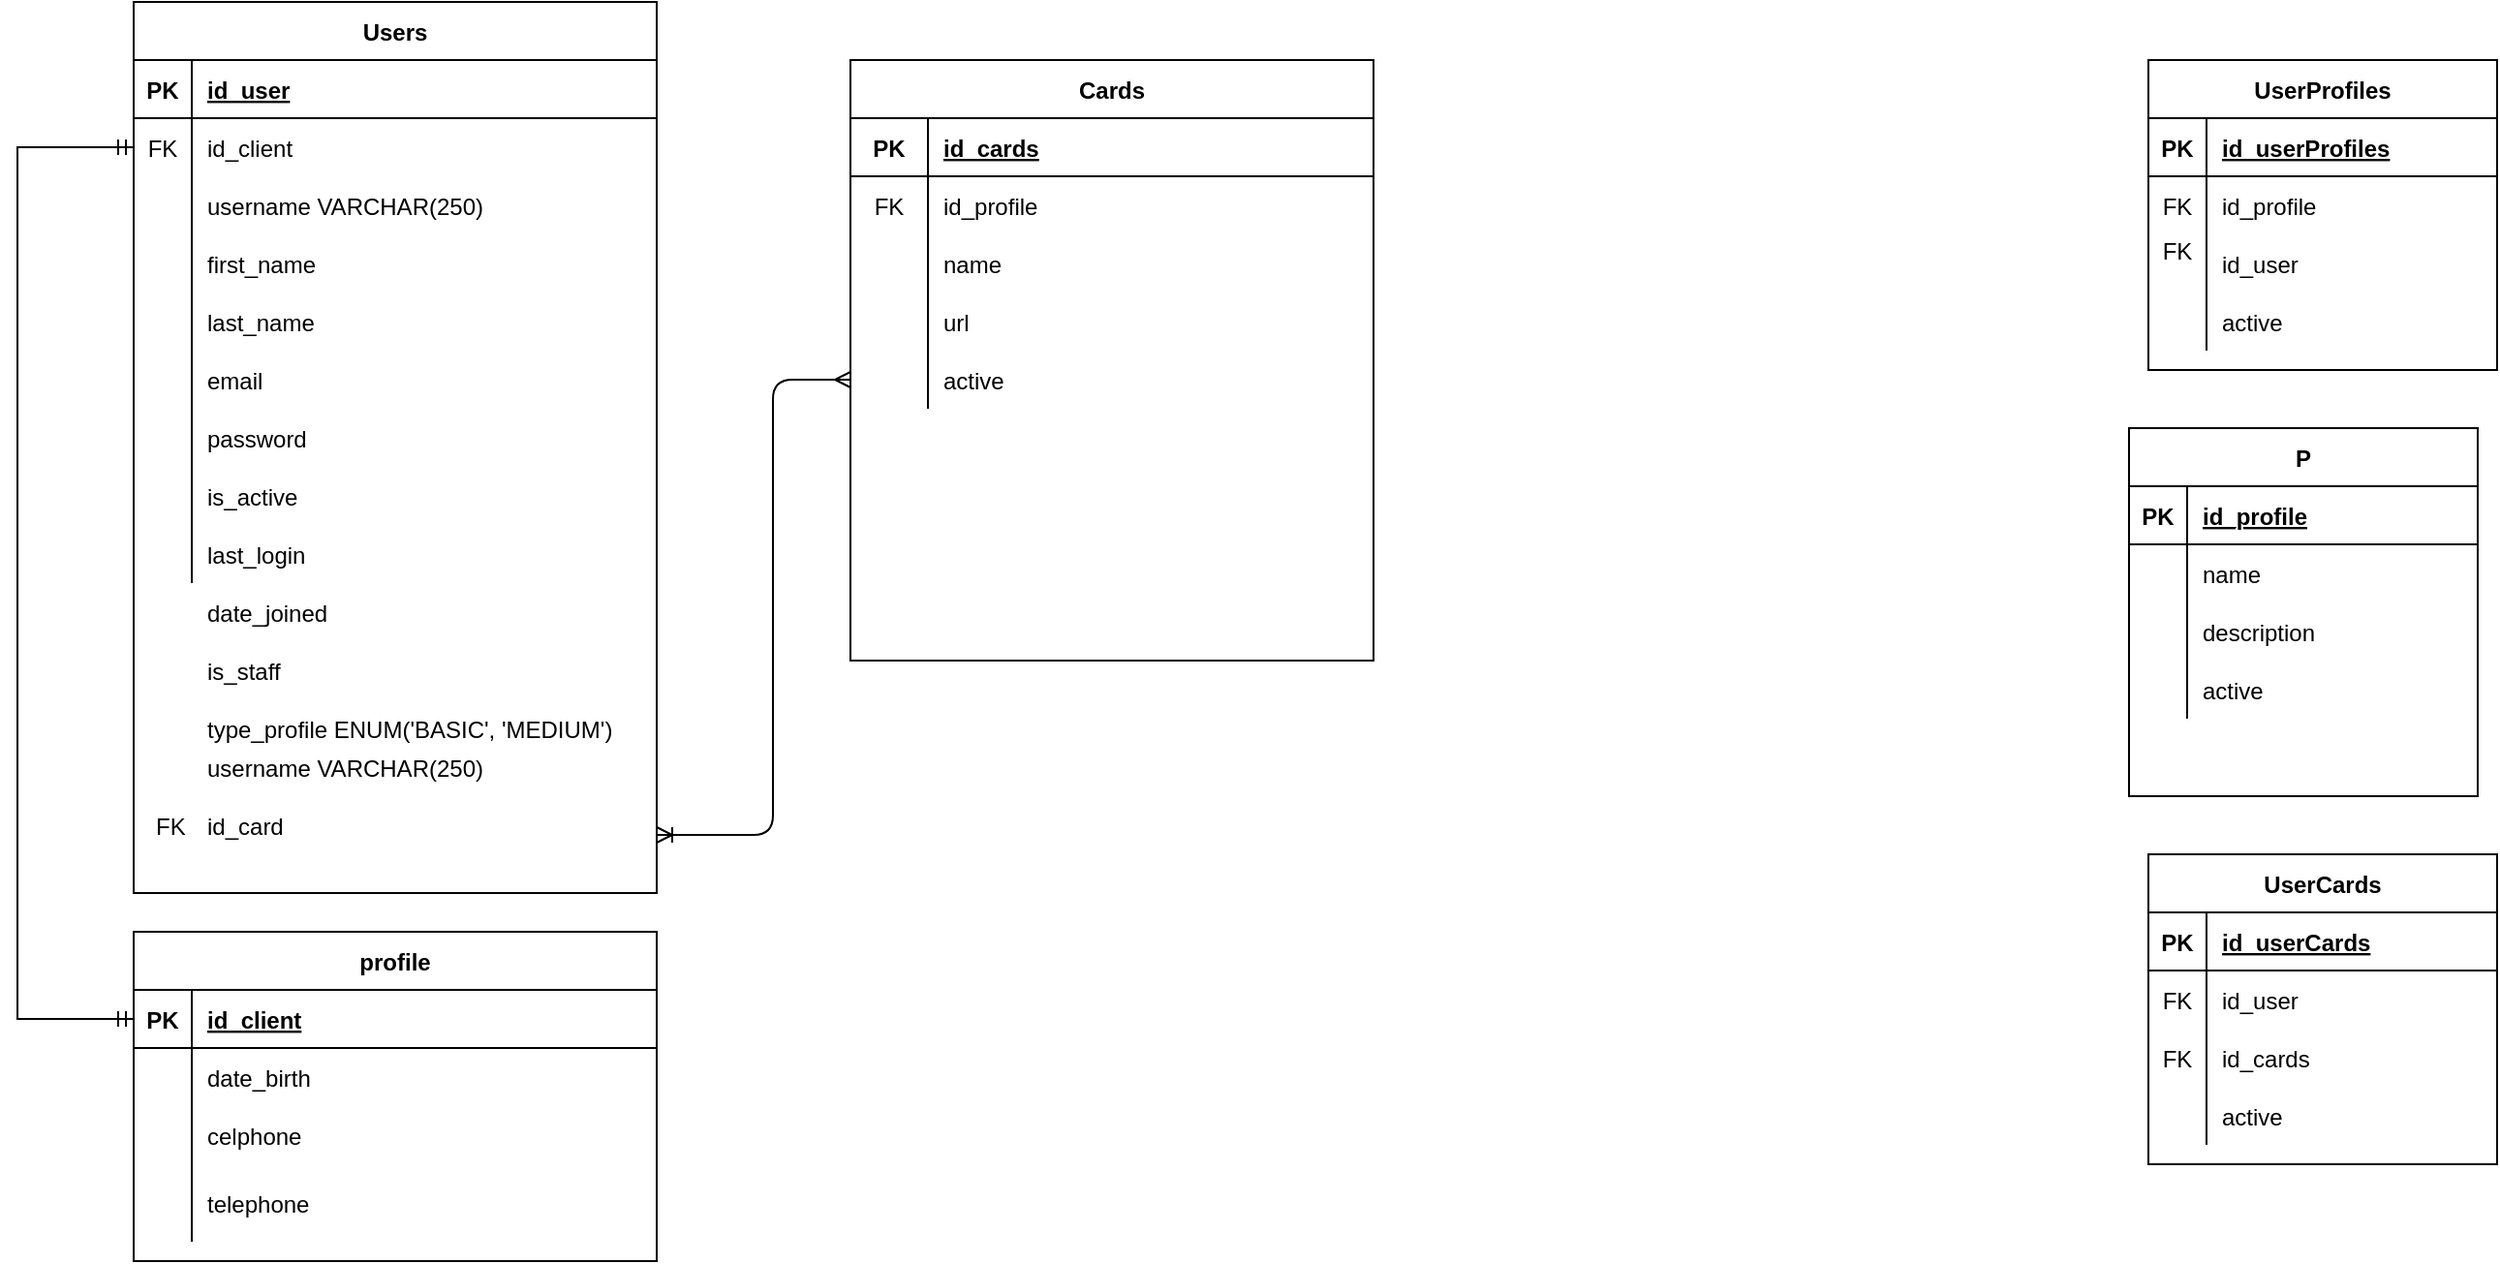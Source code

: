 <mxfile version="13.9.0" type="github">
  <diagram id="R2lEEEUBdFMjLlhIrx00" name="Page-1">
    <mxGraphModel dx="1422" dy="805" grid="1" gridSize="10" guides="1" tooltips="1" connect="1" arrows="1" fold="1" page="1" pageScale="1" pageWidth="850" pageHeight="1100" math="0" shadow="0" extFonts="Permanent Marker^https://fonts.googleapis.com/css?family=Permanent+Marker">
      <root>
        <mxCell id="0" />
        <mxCell id="1" parent="0" />
        <mxCell id="mPvO8-B9MYTrUr54jOlE-1" value="Users" style="shape=table;startSize=30;container=1;collapsible=1;childLayout=tableLayout;fixedRows=1;rowLines=0;fontStyle=1;align=center;resizeLast=1;" parent="1" vertex="1">
          <mxGeometry x="130" y="80" width="270" height="460" as="geometry" />
        </mxCell>
        <mxCell id="mPvO8-B9MYTrUr54jOlE-2" value="" style="shape=partialRectangle;collapsible=0;dropTarget=0;pointerEvents=0;fillColor=none;top=0;left=0;bottom=1;right=0;points=[[0,0.5],[1,0.5]];portConstraint=eastwest;" parent="mPvO8-B9MYTrUr54jOlE-1" vertex="1">
          <mxGeometry y="30" width="270" height="30" as="geometry" />
        </mxCell>
        <mxCell id="mPvO8-B9MYTrUr54jOlE-3" value="PK" style="shape=partialRectangle;connectable=0;fillColor=none;top=0;left=0;bottom=0;right=0;fontStyle=1;overflow=hidden;" parent="mPvO8-B9MYTrUr54jOlE-2" vertex="1">
          <mxGeometry width="30" height="30" as="geometry" />
        </mxCell>
        <mxCell id="mPvO8-B9MYTrUr54jOlE-4" value="id_user" style="shape=partialRectangle;connectable=0;fillColor=none;top=0;left=0;bottom=0;right=0;align=left;spacingLeft=6;fontStyle=5;overflow=hidden;" parent="mPvO8-B9MYTrUr54jOlE-2" vertex="1">
          <mxGeometry x="30" width="240" height="30" as="geometry" />
        </mxCell>
        <mxCell id="mPvO8-B9MYTrUr54jOlE-11" value="" style="shape=partialRectangle;collapsible=0;dropTarget=0;pointerEvents=0;fillColor=none;top=0;left=0;bottom=0;right=0;points=[[0,0.5],[1,0.5]];portConstraint=eastwest;" parent="mPvO8-B9MYTrUr54jOlE-1" vertex="1">
          <mxGeometry y="60" width="270" height="30" as="geometry" />
        </mxCell>
        <mxCell id="mPvO8-B9MYTrUr54jOlE-12" value="FK" style="shape=partialRectangle;connectable=0;fillColor=none;top=0;left=0;bottom=0;right=0;editable=1;overflow=hidden;" parent="mPvO8-B9MYTrUr54jOlE-11" vertex="1">
          <mxGeometry width="30" height="30" as="geometry" />
        </mxCell>
        <mxCell id="mPvO8-B9MYTrUr54jOlE-13" value="id_client" style="shape=partialRectangle;connectable=0;fillColor=none;top=0;left=0;bottom=0;right=0;align=left;spacingLeft=6;overflow=hidden;" parent="mPvO8-B9MYTrUr54jOlE-11" vertex="1">
          <mxGeometry x="30" width="240" height="30" as="geometry" />
        </mxCell>
        <mxCell id="mPvO8-B9MYTrUr54jOlE-5" value="" style="shape=partialRectangle;collapsible=0;dropTarget=0;pointerEvents=0;fillColor=none;top=0;left=0;bottom=0;right=0;points=[[0,0.5],[1,0.5]];portConstraint=eastwest;" parent="mPvO8-B9MYTrUr54jOlE-1" vertex="1">
          <mxGeometry y="90" width="270" height="30" as="geometry" />
        </mxCell>
        <mxCell id="mPvO8-B9MYTrUr54jOlE-6" value="" style="shape=partialRectangle;connectable=0;fillColor=none;top=0;left=0;bottom=0;right=0;editable=1;overflow=hidden;" parent="mPvO8-B9MYTrUr54jOlE-5" vertex="1">
          <mxGeometry width="30" height="30" as="geometry" />
        </mxCell>
        <mxCell id="mPvO8-B9MYTrUr54jOlE-7" value="username VARCHAR(250)" style="shape=partialRectangle;connectable=0;fillColor=none;top=0;left=0;bottom=0;right=0;align=left;spacingLeft=6;overflow=hidden;" parent="mPvO8-B9MYTrUr54jOlE-5" vertex="1">
          <mxGeometry x="30" width="240" height="30" as="geometry" />
        </mxCell>
        <mxCell id="mPvO8-B9MYTrUr54jOlE-31" value="" style="shape=partialRectangle;collapsible=0;dropTarget=0;pointerEvents=0;fillColor=none;top=0;left=0;bottom=0;right=0;points=[[0,0.5],[1,0.5]];portConstraint=eastwest;" parent="mPvO8-B9MYTrUr54jOlE-1" vertex="1">
          <mxGeometry y="120" width="270" height="30" as="geometry" />
        </mxCell>
        <mxCell id="mPvO8-B9MYTrUr54jOlE-32" value="" style="shape=partialRectangle;connectable=0;fillColor=none;top=0;left=0;bottom=0;right=0;editable=1;overflow=hidden;" parent="mPvO8-B9MYTrUr54jOlE-31" vertex="1">
          <mxGeometry width="30" height="30" as="geometry" />
        </mxCell>
        <mxCell id="mPvO8-B9MYTrUr54jOlE-33" value="first_name" style="shape=partialRectangle;connectable=0;fillColor=none;top=0;left=0;bottom=0;right=0;align=left;spacingLeft=6;overflow=hidden;" parent="mPvO8-B9MYTrUr54jOlE-31" vertex="1">
          <mxGeometry x="30" width="240" height="30" as="geometry" />
        </mxCell>
        <mxCell id="mPvO8-B9MYTrUr54jOlE-34" value="" style="shape=partialRectangle;collapsible=0;dropTarget=0;pointerEvents=0;fillColor=none;top=0;left=0;bottom=0;right=0;points=[[0,0.5],[1,0.5]];portConstraint=eastwest;" parent="mPvO8-B9MYTrUr54jOlE-1" vertex="1">
          <mxGeometry y="150" width="270" height="30" as="geometry" />
        </mxCell>
        <mxCell id="mPvO8-B9MYTrUr54jOlE-35" value="" style="shape=partialRectangle;connectable=0;fillColor=none;top=0;left=0;bottom=0;right=0;editable=1;overflow=hidden;" parent="mPvO8-B9MYTrUr54jOlE-34" vertex="1">
          <mxGeometry width="30" height="30" as="geometry" />
        </mxCell>
        <mxCell id="mPvO8-B9MYTrUr54jOlE-36" value="last_name" style="shape=partialRectangle;connectable=0;fillColor=none;top=0;left=0;bottom=0;right=0;align=left;spacingLeft=6;overflow=hidden;" parent="mPvO8-B9MYTrUr54jOlE-34" vertex="1">
          <mxGeometry x="30" width="240" height="30" as="geometry" />
        </mxCell>
        <mxCell id="mPvO8-B9MYTrUr54jOlE-46" value="" style="shape=partialRectangle;collapsible=0;dropTarget=0;pointerEvents=0;fillColor=none;top=0;left=0;bottom=0;right=0;points=[[0,0.5],[1,0.5]];portConstraint=eastwest;" parent="mPvO8-B9MYTrUr54jOlE-1" vertex="1">
          <mxGeometry y="180" width="270" height="30" as="geometry" />
        </mxCell>
        <mxCell id="mPvO8-B9MYTrUr54jOlE-47" value="" style="shape=partialRectangle;connectable=0;fillColor=none;top=0;left=0;bottom=0;right=0;editable=1;overflow=hidden;" parent="mPvO8-B9MYTrUr54jOlE-46" vertex="1">
          <mxGeometry width="30" height="30" as="geometry" />
        </mxCell>
        <mxCell id="mPvO8-B9MYTrUr54jOlE-48" value="email" style="shape=partialRectangle;connectable=0;fillColor=none;top=0;left=0;bottom=0;right=0;align=left;spacingLeft=6;overflow=hidden;" parent="mPvO8-B9MYTrUr54jOlE-46" vertex="1">
          <mxGeometry x="30" width="240" height="30" as="geometry" />
        </mxCell>
        <mxCell id="mPvO8-B9MYTrUr54jOlE-8" value="" style="shape=partialRectangle;collapsible=0;dropTarget=0;pointerEvents=0;fillColor=none;top=0;left=0;bottom=0;right=0;points=[[0,0.5],[1,0.5]];portConstraint=eastwest;" parent="mPvO8-B9MYTrUr54jOlE-1" vertex="1">
          <mxGeometry y="210" width="270" height="30" as="geometry" />
        </mxCell>
        <mxCell id="mPvO8-B9MYTrUr54jOlE-9" value="" style="shape=partialRectangle;connectable=0;fillColor=none;top=0;left=0;bottom=0;right=0;editable=1;overflow=hidden;" parent="mPvO8-B9MYTrUr54jOlE-8" vertex="1">
          <mxGeometry width="30" height="30" as="geometry" />
        </mxCell>
        <mxCell id="mPvO8-B9MYTrUr54jOlE-10" value="password" style="shape=partialRectangle;connectable=0;fillColor=none;top=0;left=0;bottom=0;right=0;align=left;spacingLeft=6;overflow=hidden;" parent="mPvO8-B9MYTrUr54jOlE-8" vertex="1">
          <mxGeometry x="30" width="240" height="30" as="geometry" />
        </mxCell>
        <mxCell id="mPvO8-B9MYTrUr54jOlE-52" value="" style="shape=partialRectangle;collapsible=0;dropTarget=0;pointerEvents=0;fillColor=none;top=0;left=0;bottom=0;right=0;points=[[0,0.5],[1,0.5]];portConstraint=eastwest;" parent="mPvO8-B9MYTrUr54jOlE-1" vertex="1">
          <mxGeometry y="240" width="270" height="30" as="geometry" />
        </mxCell>
        <mxCell id="mPvO8-B9MYTrUr54jOlE-53" value="" style="shape=partialRectangle;connectable=0;fillColor=none;top=0;left=0;bottom=0;right=0;editable=1;overflow=hidden;" parent="mPvO8-B9MYTrUr54jOlE-52" vertex="1">
          <mxGeometry width="30" height="30" as="geometry" />
        </mxCell>
        <mxCell id="mPvO8-B9MYTrUr54jOlE-54" value="is_active" style="shape=partialRectangle;connectable=0;fillColor=none;top=0;left=0;bottom=0;right=0;align=left;spacingLeft=6;overflow=hidden;" parent="mPvO8-B9MYTrUr54jOlE-52" vertex="1">
          <mxGeometry x="30" width="240" height="30" as="geometry" />
        </mxCell>
        <mxCell id="mPvO8-B9MYTrUr54jOlE-49" value="" style="shape=partialRectangle;collapsible=0;dropTarget=0;pointerEvents=0;fillColor=none;top=0;left=0;bottom=0;right=0;points=[[0,0.5],[1,0.5]];portConstraint=eastwest;" parent="mPvO8-B9MYTrUr54jOlE-1" vertex="1">
          <mxGeometry y="270" width="270" height="30" as="geometry" />
        </mxCell>
        <mxCell id="mPvO8-B9MYTrUr54jOlE-50" value="" style="shape=partialRectangle;connectable=0;fillColor=none;top=0;left=0;bottom=0;right=0;editable=1;overflow=hidden;" parent="mPvO8-B9MYTrUr54jOlE-49" vertex="1">
          <mxGeometry width="30" height="30" as="geometry" />
        </mxCell>
        <mxCell id="mPvO8-B9MYTrUr54jOlE-51" value="last_login" style="shape=partialRectangle;connectable=0;fillColor=none;top=0;left=0;bottom=0;right=0;align=left;spacingLeft=6;overflow=hidden;" parent="mPvO8-B9MYTrUr54jOlE-49" vertex="1">
          <mxGeometry x="30" width="240" height="30" as="geometry" />
        </mxCell>
        <mxCell id="mPvO8-B9MYTrUr54jOlE-14" value="P" style="shape=table;startSize=30;container=1;collapsible=1;childLayout=tableLayout;fixedRows=1;rowLines=0;fontStyle=1;align=center;resizeLast=1;" parent="1" vertex="1">
          <mxGeometry x="1160" y="300" width="180" height="190" as="geometry" />
        </mxCell>
        <mxCell id="mPvO8-B9MYTrUr54jOlE-15" value="" style="shape=partialRectangle;collapsible=0;dropTarget=0;pointerEvents=0;fillColor=none;top=0;left=0;bottom=1;right=0;points=[[0,0.5],[1,0.5]];portConstraint=eastwest;" parent="mPvO8-B9MYTrUr54jOlE-14" vertex="1">
          <mxGeometry y="30" width="180" height="30" as="geometry" />
        </mxCell>
        <mxCell id="mPvO8-B9MYTrUr54jOlE-16" value="PK" style="shape=partialRectangle;connectable=0;fillColor=none;top=0;left=0;bottom=0;right=0;fontStyle=1;overflow=hidden;" parent="mPvO8-B9MYTrUr54jOlE-15" vertex="1">
          <mxGeometry width="30" height="30" as="geometry" />
        </mxCell>
        <mxCell id="mPvO8-B9MYTrUr54jOlE-17" value="id_profile" style="shape=partialRectangle;connectable=0;fillColor=none;top=0;left=0;bottom=0;right=0;align=left;spacingLeft=6;fontStyle=5;overflow=hidden;" parent="mPvO8-B9MYTrUr54jOlE-15" vertex="1">
          <mxGeometry x="30" width="150" height="30" as="geometry" />
        </mxCell>
        <mxCell id="mPvO8-B9MYTrUr54jOlE-18" value="" style="shape=partialRectangle;collapsible=0;dropTarget=0;pointerEvents=0;fillColor=none;top=0;left=0;bottom=0;right=0;points=[[0,0.5],[1,0.5]];portConstraint=eastwest;" parent="mPvO8-B9MYTrUr54jOlE-14" vertex="1">
          <mxGeometry y="60" width="180" height="30" as="geometry" />
        </mxCell>
        <mxCell id="mPvO8-B9MYTrUr54jOlE-19" value="" style="shape=partialRectangle;connectable=0;fillColor=none;top=0;left=0;bottom=0;right=0;editable=1;overflow=hidden;" parent="mPvO8-B9MYTrUr54jOlE-18" vertex="1">
          <mxGeometry width="30" height="30" as="geometry" />
        </mxCell>
        <mxCell id="mPvO8-B9MYTrUr54jOlE-20" value="name" style="shape=partialRectangle;connectable=0;fillColor=none;top=0;left=0;bottom=0;right=0;align=left;spacingLeft=6;overflow=hidden;" parent="mPvO8-B9MYTrUr54jOlE-18" vertex="1">
          <mxGeometry x="30" width="150" height="30" as="geometry" />
        </mxCell>
        <mxCell id="mPvO8-B9MYTrUr54jOlE-21" value="" style="shape=partialRectangle;collapsible=0;dropTarget=0;pointerEvents=0;fillColor=none;top=0;left=0;bottom=0;right=0;points=[[0,0.5],[1,0.5]];portConstraint=eastwest;" parent="mPvO8-B9MYTrUr54jOlE-14" vertex="1">
          <mxGeometry y="90" width="180" height="30" as="geometry" />
        </mxCell>
        <mxCell id="mPvO8-B9MYTrUr54jOlE-22" value="" style="shape=partialRectangle;connectable=0;fillColor=none;top=0;left=0;bottom=0;right=0;editable=1;overflow=hidden;" parent="mPvO8-B9MYTrUr54jOlE-21" vertex="1">
          <mxGeometry width="30" height="30" as="geometry" />
        </mxCell>
        <mxCell id="mPvO8-B9MYTrUr54jOlE-23" value="description" style="shape=partialRectangle;connectable=0;fillColor=none;top=0;left=0;bottom=0;right=0;align=left;spacingLeft=6;overflow=hidden;" parent="mPvO8-B9MYTrUr54jOlE-21" vertex="1">
          <mxGeometry x="30" width="150" height="30" as="geometry" />
        </mxCell>
        <mxCell id="mPvO8-B9MYTrUr54jOlE-24" value="" style="shape=partialRectangle;collapsible=0;dropTarget=0;pointerEvents=0;fillColor=none;top=0;left=0;bottom=0;right=0;points=[[0,0.5],[1,0.5]];portConstraint=eastwest;" parent="mPvO8-B9MYTrUr54jOlE-14" vertex="1">
          <mxGeometry y="120" width="180" height="30" as="geometry" />
        </mxCell>
        <mxCell id="mPvO8-B9MYTrUr54jOlE-25" value="" style="shape=partialRectangle;connectable=0;fillColor=none;top=0;left=0;bottom=0;right=0;editable=1;overflow=hidden;" parent="mPvO8-B9MYTrUr54jOlE-24" vertex="1">
          <mxGeometry width="30" height="30" as="geometry" />
        </mxCell>
        <mxCell id="mPvO8-B9MYTrUr54jOlE-26" value="active" style="shape=partialRectangle;connectable=0;fillColor=none;top=0;left=0;bottom=0;right=0;align=left;spacingLeft=6;overflow=hidden;" parent="mPvO8-B9MYTrUr54jOlE-24" vertex="1">
          <mxGeometry x="30" width="150" height="30" as="geometry" />
        </mxCell>
        <mxCell id="mPvO8-B9MYTrUr54jOlE-57" style="edgeStyle=orthogonalEdgeStyle;rounded=0;orthogonalLoop=1;jettySize=auto;html=1;exitX=0;exitY=0.5;exitDx=0;exitDy=0;entryX=0;entryY=0.5;entryDx=0;entryDy=0;startArrow=ERmandOne;startFill=0;endArrow=ERmandOne;endFill=0;" parent="1" source="mPvO8-B9MYTrUr54jOlE-11" target="mPvO8-B9MYTrUr54jOlE-28" edge="1">
          <mxGeometry relative="1" as="geometry">
            <Array as="points">
              <mxPoint x="70" y="155" />
              <mxPoint x="70" y="605" />
            </Array>
          </mxGeometry>
        </mxCell>
        <mxCell id="mPvO8-B9MYTrUr54jOlE-58" value="UserProfiles" style="shape=table;startSize=30;container=1;collapsible=1;childLayout=tableLayout;fixedRows=1;rowLines=0;fontStyle=1;align=center;resizeLast=1;" parent="1" vertex="1">
          <mxGeometry x="1170" y="110" width="180" height="160" as="geometry" />
        </mxCell>
        <mxCell id="mPvO8-B9MYTrUr54jOlE-59" value="" style="shape=partialRectangle;collapsible=0;dropTarget=0;pointerEvents=0;fillColor=none;top=0;left=0;bottom=1;right=0;points=[[0,0.5],[1,0.5]];portConstraint=eastwest;" parent="mPvO8-B9MYTrUr54jOlE-58" vertex="1">
          <mxGeometry y="30" width="180" height="30" as="geometry" />
        </mxCell>
        <mxCell id="mPvO8-B9MYTrUr54jOlE-60" value="PK" style="shape=partialRectangle;connectable=0;fillColor=none;top=0;left=0;bottom=0;right=0;fontStyle=1;overflow=hidden;" parent="mPvO8-B9MYTrUr54jOlE-59" vertex="1">
          <mxGeometry width="30" height="30" as="geometry" />
        </mxCell>
        <mxCell id="mPvO8-B9MYTrUr54jOlE-61" value="id_userProfiles" style="shape=partialRectangle;connectable=0;fillColor=none;top=0;left=0;bottom=0;right=0;align=left;spacingLeft=6;fontStyle=5;overflow=hidden;" parent="mPvO8-B9MYTrUr54jOlE-59" vertex="1">
          <mxGeometry x="30" width="150" height="30" as="geometry" />
        </mxCell>
        <mxCell id="mPvO8-B9MYTrUr54jOlE-62" value="" style="shape=partialRectangle;collapsible=0;dropTarget=0;pointerEvents=0;fillColor=none;top=0;left=0;bottom=0;right=0;points=[[0,0.5],[1,0.5]];portConstraint=eastwest;" parent="mPvO8-B9MYTrUr54jOlE-58" vertex="1">
          <mxGeometry y="60" width="180" height="30" as="geometry" />
        </mxCell>
        <mxCell id="mPvO8-B9MYTrUr54jOlE-63" value="FK" style="shape=partialRectangle;connectable=0;fillColor=none;top=0;left=0;bottom=0;right=0;editable=1;overflow=hidden;" parent="mPvO8-B9MYTrUr54jOlE-62" vertex="1">
          <mxGeometry width="30" height="30" as="geometry" />
        </mxCell>
        <mxCell id="mPvO8-B9MYTrUr54jOlE-64" value="id_profile" style="shape=partialRectangle;connectable=0;fillColor=none;top=0;left=0;bottom=0;right=0;align=left;spacingLeft=6;overflow=hidden;" parent="mPvO8-B9MYTrUr54jOlE-62" vertex="1">
          <mxGeometry x="30" width="150" height="30" as="geometry" />
        </mxCell>
        <mxCell id="mPvO8-B9MYTrUr54jOlE-65" value="" style="shape=partialRectangle;collapsible=0;dropTarget=0;pointerEvents=0;fillColor=none;top=0;left=0;bottom=0;right=0;points=[[0,0.5],[1,0.5]];portConstraint=eastwest;" parent="mPvO8-B9MYTrUr54jOlE-58" vertex="1">
          <mxGeometry y="90" width="180" height="30" as="geometry" />
        </mxCell>
        <mxCell id="mPvO8-B9MYTrUr54jOlE-66" value="FK&#xa;" style="shape=partialRectangle;connectable=0;fillColor=none;top=0;left=0;bottom=0;right=0;editable=1;overflow=hidden;" parent="mPvO8-B9MYTrUr54jOlE-65" vertex="1">
          <mxGeometry width="30" height="30" as="geometry" />
        </mxCell>
        <mxCell id="mPvO8-B9MYTrUr54jOlE-67" value="id_user" style="shape=partialRectangle;connectable=0;fillColor=none;top=0;left=0;bottom=0;right=0;align=left;spacingLeft=6;overflow=hidden;" parent="mPvO8-B9MYTrUr54jOlE-65" vertex="1">
          <mxGeometry x="30" width="150" height="30" as="geometry" />
        </mxCell>
        <mxCell id="mPvO8-B9MYTrUr54jOlE-68" value="" style="shape=partialRectangle;collapsible=0;dropTarget=0;pointerEvents=0;fillColor=none;top=0;left=0;bottom=0;right=0;points=[[0,0.5],[1,0.5]];portConstraint=eastwest;" parent="mPvO8-B9MYTrUr54jOlE-58" vertex="1">
          <mxGeometry y="120" width="180" height="30" as="geometry" />
        </mxCell>
        <mxCell id="mPvO8-B9MYTrUr54jOlE-69" value="" style="shape=partialRectangle;connectable=0;fillColor=none;top=0;left=0;bottom=0;right=0;editable=1;overflow=hidden;" parent="mPvO8-B9MYTrUr54jOlE-68" vertex="1">
          <mxGeometry width="30" height="30" as="geometry" />
        </mxCell>
        <mxCell id="mPvO8-B9MYTrUr54jOlE-70" value="active" style="shape=partialRectangle;connectable=0;fillColor=none;top=0;left=0;bottom=0;right=0;align=left;spacingLeft=6;overflow=hidden;" parent="mPvO8-B9MYTrUr54jOlE-68" vertex="1">
          <mxGeometry x="30" width="150" height="30" as="geometry" />
        </mxCell>
        <mxCell id="mPvO8-B9MYTrUr54jOlE-27" value="profile" style="shape=table;startSize=30;container=1;collapsible=1;childLayout=tableLayout;fixedRows=1;rowLines=0;fontStyle=1;align=center;resizeLast=1;" parent="1" vertex="1">
          <mxGeometry x="130" y="560" width="270" height="170" as="geometry" />
        </mxCell>
        <mxCell id="mPvO8-B9MYTrUr54jOlE-28" value="" style="shape=partialRectangle;collapsible=0;dropTarget=0;pointerEvents=0;fillColor=none;top=0;left=0;bottom=1;right=0;points=[[0,0.5],[1,0.5]];portConstraint=eastwest;" parent="mPvO8-B9MYTrUr54jOlE-27" vertex="1">
          <mxGeometry y="30" width="270" height="30" as="geometry" />
        </mxCell>
        <mxCell id="mPvO8-B9MYTrUr54jOlE-29" value="PK" style="shape=partialRectangle;connectable=0;fillColor=none;top=0;left=0;bottom=0;right=0;fontStyle=1;overflow=hidden;" parent="mPvO8-B9MYTrUr54jOlE-28" vertex="1">
          <mxGeometry width="30" height="30" as="geometry" />
        </mxCell>
        <mxCell id="mPvO8-B9MYTrUr54jOlE-30" value="id_client" style="shape=partialRectangle;connectable=0;fillColor=none;top=0;left=0;bottom=0;right=0;align=left;spacingLeft=6;fontStyle=5;overflow=hidden;" parent="mPvO8-B9MYTrUr54jOlE-28" vertex="1">
          <mxGeometry x="30" width="240" height="30" as="geometry" />
        </mxCell>
        <mxCell id="mPvO8-B9MYTrUr54jOlE-37" value="" style="shape=partialRectangle;collapsible=0;dropTarget=0;pointerEvents=0;fillColor=none;top=0;left=0;bottom=0;right=0;points=[[0,0.5],[1,0.5]];portConstraint=eastwest;" parent="mPvO8-B9MYTrUr54jOlE-27" vertex="1">
          <mxGeometry y="60" width="270" height="30" as="geometry" />
        </mxCell>
        <mxCell id="mPvO8-B9MYTrUr54jOlE-38" value="" style="shape=partialRectangle;connectable=0;fillColor=none;top=0;left=0;bottom=0;right=0;editable=1;overflow=hidden;" parent="mPvO8-B9MYTrUr54jOlE-37" vertex="1">
          <mxGeometry width="30" height="30" as="geometry" />
        </mxCell>
        <mxCell id="mPvO8-B9MYTrUr54jOlE-39" value="date_birth" style="shape=partialRectangle;connectable=0;fillColor=none;top=0;left=0;bottom=0;right=0;align=left;spacingLeft=6;overflow=hidden;" parent="mPvO8-B9MYTrUr54jOlE-37" vertex="1">
          <mxGeometry x="30" width="240" height="30" as="geometry" />
        </mxCell>
        <mxCell id="mPvO8-B9MYTrUr54jOlE-40" value="" style="shape=partialRectangle;collapsible=0;dropTarget=0;pointerEvents=0;fillColor=none;top=0;left=0;bottom=0;right=0;points=[[0,0.5],[1,0.5]];portConstraint=eastwest;" parent="mPvO8-B9MYTrUr54jOlE-27" vertex="1">
          <mxGeometry y="90" width="270" height="30" as="geometry" />
        </mxCell>
        <mxCell id="mPvO8-B9MYTrUr54jOlE-41" value="" style="shape=partialRectangle;connectable=0;fillColor=none;top=0;left=0;bottom=0;right=0;editable=1;overflow=hidden;" parent="mPvO8-B9MYTrUr54jOlE-40" vertex="1">
          <mxGeometry width="30" height="30" as="geometry" />
        </mxCell>
        <mxCell id="mPvO8-B9MYTrUr54jOlE-42" value="celphone" style="shape=partialRectangle;connectable=0;fillColor=none;top=0;left=0;bottom=0;right=0;align=left;spacingLeft=6;overflow=hidden;" parent="mPvO8-B9MYTrUr54jOlE-40" vertex="1">
          <mxGeometry x="30" width="240" height="30" as="geometry" />
        </mxCell>
        <mxCell id="mPvO8-B9MYTrUr54jOlE-43" value="" style="shape=partialRectangle;collapsible=0;dropTarget=0;pointerEvents=0;fillColor=none;top=0;left=0;bottom=0;right=0;points=[[0,0.5],[1,0.5]];portConstraint=eastwest;" parent="mPvO8-B9MYTrUr54jOlE-27" vertex="1">
          <mxGeometry y="120" width="270" height="40" as="geometry" />
        </mxCell>
        <mxCell id="mPvO8-B9MYTrUr54jOlE-44" value="" style="shape=partialRectangle;connectable=0;fillColor=none;top=0;left=0;bottom=0;right=0;editable=1;overflow=hidden;" parent="mPvO8-B9MYTrUr54jOlE-43" vertex="1">
          <mxGeometry width="30" height="40" as="geometry" />
        </mxCell>
        <mxCell id="mPvO8-B9MYTrUr54jOlE-45" value="telephone" style="shape=partialRectangle;connectable=0;fillColor=none;top=0;left=0;bottom=0;right=0;align=left;spacingLeft=6;overflow=hidden;" parent="mPvO8-B9MYTrUr54jOlE-43" vertex="1">
          <mxGeometry x="30" width="240" height="40" as="geometry" />
        </mxCell>
        <mxCell id="mPvO8-B9MYTrUr54jOlE-73" value="Cards" style="shape=table;startSize=30;container=1;collapsible=1;childLayout=tableLayout;fixedRows=1;rowLines=0;fontStyle=1;align=center;resizeLast=1;" parent="1" vertex="1">
          <mxGeometry x="500" y="110" width="270" height="310" as="geometry" />
        </mxCell>
        <mxCell id="mPvO8-B9MYTrUr54jOlE-74" value="" style="shape=partialRectangle;collapsible=0;dropTarget=0;pointerEvents=0;fillColor=none;top=0;left=0;bottom=1;right=0;points=[[0,0.5],[1,0.5]];portConstraint=eastwest;" parent="mPvO8-B9MYTrUr54jOlE-73" vertex="1">
          <mxGeometry y="30" width="270" height="30" as="geometry" />
        </mxCell>
        <mxCell id="mPvO8-B9MYTrUr54jOlE-75" value="PK" style="shape=partialRectangle;connectable=0;fillColor=none;top=0;left=0;bottom=0;right=0;fontStyle=1;overflow=hidden;" parent="mPvO8-B9MYTrUr54jOlE-74" vertex="1">
          <mxGeometry width="40" height="30" as="geometry" />
        </mxCell>
        <mxCell id="mPvO8-B9MYTrUr54jOlE-76" value="id_cards" style="shape=partialRectangle;connectable=0;fillColor=none;top=0;left=0;bottom=0;right=0;align=left;spacingLeft=6;fontStyle=5;overflow=hidden;" parent="mPvO8-B9MYTrUr54jOlE-74" vertex="1">
          <mxGeometry x="40" width="230" height="30" as="geometry" />
        </mxCell>
        <mxCell id="mPvO8-B9MYTrUr54jOlE-83" value="" style="shape=partialRectangle;collapsible=0;dropTarget=0;pointerEvents=0;fillColor=none;top=0;left=0;bottom=0;right=0;points=[[0,0.5],[1,0.5]];portConstraint=eastwest;" parent="mPvO8-B9MYTrUr54jOlE-73" vertex="1">
          <mxGeometry y="60" width="270" height="30" as="geometry" />
        </mxCell>
        <mxCell id="mPvO8-B9MYTrUr54jOlE-84" value="FK" style="shape=partialRectangle;connectable=0;fillColor=none;top=0;left=0;bottom=0;right=0;editable=1;overflow=hidden;" parent="mPvO8-B9MYTrUr54jOlE-83" vertex="1">
          <mxGeometry width="40" height="30" as="geometry" />
        </mxCell>
        <mxCell id="mPvO8-B9MYTrUr54jOlE-85" value="id_profile" style="shape=partialRectangle;connectable=0;fillColor=none;top=0;left=0;bottom=0;right=0;align=left;spacingLeft=6;overflow=hidden;" parent="mPvO8-B9MYTrUr54jOlE-83" vertex="1">
          <mxGeometry x="40" width="230" height="30" as="geometry" />
        </mxCell>
        <mxCell id="mPvO8-B9MYTrUr54jOlE-77" value="" style="shape=partialRectangle;collapsible=0;dropTarget=0;pointerEvents=0;fillColor=none;top=0;left=0;bottom=0;right=0;points=[[0,0.5],[1,0.5]];portConstraint=eastwest;" parent="mPvO8-B9MYTrUr54jOlE-73" vertex="1">
          <mxGeometry y="90" width="270" height="30" as="geometry" />
        </mxCell>
        <mxCell id="mPvO8-B9MYTrUr54jOlE-78" value="" style="shape=partialRectangle;connectable=0;fillColor=none;top=0;left=0;bottom=0;right=0;editable=1;overflow=hidden;" parent="mPvO8-B9MYTrUr54jOlE-77" vertex="1">
          <mxGeometry width="40" height="30" as="geometry" />
        </mxCell>
        <mxCell id="mPvO8-B9MYTrUr54jOlE-79" value="name" style="shape=partialRectangle;connectable=0;fillColor=none;top=0;left=0;bottom=0;right=0;align=left;spacingLeft=6;overflow=hidden;" parent="mPvO8-B9MYTrUr54jOlE-77" vertex="1">
          <mxGeometry x="40" width="230" height="30" as="geometry" />
        </mxCell>
        <mxCell id="mPvO8-B9MYTrUr54jOlE-80" value="" style="shape=partialRectangle;collapsible=0;dropTarget=0;pointerEvents=0;fillColor=none;top=0;left=0;bottom=0;right=0;points=[[0,0.5],[1,0.5]];portConstraint=eastwest;" parent="mPvO8-B9MYTrUr54jOlE-73" vertex="1">
          <mxGeometry y="120" width="270" height="30" as="geometry" />
        </mxCell>
        <mxCell id="mPvO8-B9MYTrUr54jOlE-81" value="" style="shape=partialRectangle;connectable=0;fillColor=none;top=0;left=0;bottom=0;right=0;editable=1;overflow=hidden;" parent="mPvO8-B9MYTrUr54jOlE-80" vertex="1">
          <mxGeometry width="40" height="30" as="geometry" />
        </mxCell>
        <mxCell id="mPvO8-B9MYTrUr54jOlE-82" value="url" style="shape=partialRectangle;connectable=0;fillColor=none;top=0;left=0;bottom=0;right=0;align=left;spacingLeft=6;overflow=hidden;" parent="mPvO8-B9MYTrUr54jOlE-80" vertex="1">
          <mxGeometry x="40" width="230" height="30" as="geometry" />
        </mxCell>
        <mxCell id="mPvO8-B9MYTrUr54jOlE-86" value="" style="shape=partialRectangle;collapsible=0;dropTarget=0;pointerEvents=0;fillColor=none;top=0;left=0;bottom=0;right=0;points=[[0,0.5],[1,0.5]];portConstraint=eastwest;" parent="mPvO8-B9MYTrUr54jOlE-73" vertex="1">
          <mxGeometry y="150" width="270" height="30" as="geometry" />
        </mxCell>
        <mxCell id="mPvO8-B9MYTrUr54jOlE-87" value="" style="shape=partialRectangle;connectable=0;fillColor=none;top=0;left=0;bottom=0;right=0;editable=1;overflow=hidden;" parent="mPvO8-B9MYTrUr54jOlE-86" vertex="1">
          <mxGeometry width="40" height="30" as="geometry" />
        </mxCell>
        <mxCell id="mPvO8-B9MYTrUr54jOlE-88" value="active" style="shape=partialRectangle;connectable=0;fillColor=none;top=0;left=0;bottom=0;right=0;align=left;spacingLeft=6;overflow=hidden;" parent="mPvO8-B9MYTrUr54jOlE-86" vertex="1">
          <mxGeometry x="40" width="230" height="30" as="geometry" />
        </mxCell>
        <mxCell id="mPvO8-B9MYTrUr54jOlE-89" value="UserCards" style="shape=table;startSize=30;container=1;collapsible=1;childLayout=tableLayout;fixedRows=1;rowLines=0;fontStyle=1;align=center;resizeLast=1;" parent="1" vertex="1">
          <mxGeometry x="1170" y="520" width="180" height="160" as="geometry" />
        </mxCell>
        <mxCell id="mPvO8-B9MYTrUr54jOlE-90" value="" style="shape=partialRectangle;collapsible=0;dropTarget=0;pointerEvents=0;fillColor=none;top=0;left=0;bottom=1;right=0;points=[[0,0.5],[1,0.5]];portConstraint=eastwest;" parent="mPvO8-B9MYTrUr54jOlE-89" vertex="1">
          <mxGeometry y="30" width="180" height="30" as="geometry" />
        </mxCell>
        <mxCell id="mPvO8-B9MYTrUr54jOlE-91" value="PK" style="shape=partialRectangle;connectable=0;fillColor=none;top=0;left=0;bottom=0;right=0;fontStyle=1;overflow=hidden;" parent="mPvO8-B9MYTrUr54jOlE-90" vertex="1">
          <mxGeometry width="30" height="30" as="geometry" />
        </mxCell>
        <mxCell id="mPvO8-B9MYTrUr54jOlE-92" value="id_userCards" style="shape=partialRectangle;connectable=0;fillColor=none;top=0;left=0;bottom=0;right=0;align=left;spacingLeft=6;fontStyle=5;overflow=hidden;" parent="mPvO8-B9MYTrUr54jOlE-90" vertex="1">
          <mxGeometry x="30" width="150" height="30" as="geometry" />
        </mxCell>
        <mxCell id="mPvO8-B9MYTrUr54jOlE-93" value="" style="shape=partialRectangle;collapsible=0;dropTarget=0;pointerEvents=0;fillColor=none;top=0;left=0;bottom=0;right=0;points=[[0,0.5],[1,0.5]];portConstraint=eastwest;" parent="mPvO8-B9MYTrUr54jOlE-89" vertex="1">
          <mxGeometry y="60" width="180" height="30" as="geometry" />
        </mxCell>
        <mxCell id="mPvO8-B9MYTrUr54jOlE-94" value="FK" style="shape=partialRectangle;connectable=0;fillColor=none;top=0;left=0;bottom=0;right=0;editable=1;overflow=hidden;" parent="mPvO8-B9MYTrUr54jOlE-93" vertex="1">
          <mxGeometry width="30" height="30" as="geometry" />
        </mxCell>
        <mxCell id="mPvO8-B9MYTrUr54jOlE-95" value="id_user" style="shape=partialRectangle;connectable=0;fillColor=none;top=0;left=0;bottom=0;right=0;align=left;spacingLeft=6;overflow=hidden;" parent="mPvO8-B9MYTrUr54jOlE-93" vertex="1">
          <mxGeometry x="30" width="150" height="30" as="geometry" />
        </mxCell>
        <mxCell id="mPvO8-B9MYTrUr54jOlE-96" value="" style="shape=partialRectangle;collapsible=0;dropTarget=0;pointerEvents=0;fillColor=none;top=0;left=0;bottom=0;right=0;points=[[0,0.5],[1,0.5]];portConstraint=eastwest;" parent="mPvO8-B9MYTrUr54jOlE-89" vertex="1">
          <mxGeometry y="90" width="180" height="30" as="geometry" />
        </mxCell>
        <mxCell id="mPvO8-B9MYTrUr54jOlE-97" value="FK" style="shape=partialRectangle;connectable=0;fillColor=none;top=0;left=0;bottom=0;right=0;editable=1;overflow=hidden;" parent="mPvO8-B9MYTrUr54jOlE-96" vertex="1">
          <mxGeometry width="30" height="30" as="geometry" />
        </mxCell>
        <mxCell id="mPvO8-B9MYTrUr54jOlE-98" value="id_cards" style="shape=partialRectangle;connectable=0;fillColor=none;top=0;left=0;bottom=0;right=0;align=left;spacingLeft=6;overflow=hidden;" parent="mPvO8-B9MYTrUr54jOlE-96" vertex="1">
          <mxGeometry x="30" width="150" height="30" as="geometry" />
        </mxCell>
        <mxCell id="mPvO8-B9MYTrUr54jOlE-99" value="" style="shape=partialRectangle;collapsible=0;dropTarget=0;pointerEvents=0;fillColor=none;top=0;left=0;bottom=0;right=0;points=[[0,0.5],[1,0.5]];portConstraint=eastwest;" parent="mPvO8-B9MYTrUr54jOlE-89" vertex="1">
          <mxGeometry y="120" width="180" height="30" as="geometry" />
        </mxCell>
        <mxCell id="mPvO8-B9MYTrUr54jOlE-100" value="" style="shape=partialRectangle;connectable=0;fillColor=none;top=0;left=0;bottom=0;right=0;editable=1;overflow=hidden;" parent="mPvO8-B9MYTrUr54jOlE-99" vertex="1">
          <mxGeometry width="30" height="30" as="geometry" />
        </mxCell>
        <mxCell id="mPvO8-B9MYTrUr54jOlE-101" value="active" style="shape=partialRectangle;connectable=0;fillColor=none;top=0;left=0;bottom=0;right=0;align=left;spacingLeft=6;overflow=hidden;" parent="mPvO8-B9MYTrUr54jOlE-99" vertex="1">
          <mxGeometry x="30" width="150" height="30" as="geometry" />
        </mxCell>
        <mxCell id="B1yW9KOhX-wKKkdFHsqv-1" value="" style="shape=partialRectangle;collapsible=0;dropTarget=0;pointerEvents=0;fillColor=none;top=0;left=0;bottom=0;right=0;points=[[0,0.5],[1,0.5]];portConstraint=eastwest;" vertex="1" parent="1">
          <mxGeometry x="245" y="350" width="180" height="30" as="geometry" />
        </mxCell>
        <mxCell id="B1yW9KOhX-wKKkdFHsqv-2" value="" style="shape=partialRectangle;connectable=0;fillColor=none;top=0;left=0;bottom=0;right=0;editable=1;overflow=hidden;" vertex="1" parent="B1yW9KOhX-wKKkdFHsqv-1">
          <mxGeometry width="30" height="30" as="geometry" />
        </mxCell>
        <mxCell id="B1yW9KOhX-wKKkdFHsqv-29" value="" style="shape=partialRectangle;collapsible=0;dropTarget=0;pointerEvents=0;fillColor=none;top=0;left=0;bottom=0;right=0;points=[[0,0.5],[1,0.5]];portConstraint=eastwest;" vertex="1" parent="1">
          <mxGeometry x="130" y="380" width="230" height="30" as="geometry" />
        </mxCell>
        <mxCell id="B1yW9KOhX-wKKkdFHsqv-30" value="" style="shape=partialRectangle;connectable=0;fillColor=none;top=0;left=0;bottom=0;right=0;editable=1;overflow=hidden;" vertex="1" parent="B1yW9KOhX-wKKkdFHsqv-29">
          <mxGeometry width="38.333" height="30" as="geometry" />
        </mxCell>
        <mxCell id="B1yW9KOhX-wKKkdFHsqv-31" value="date_joined" style="shape=partialRectangle;connectable=0;fillColor=none;top=0;left=0;bottom=0;right=0;align=left;spacingLeft=6;overflow=hidden;" vertex="1" parent="B1yW9KOhX-wKKkdFHsqv-29">
          <mxGeometry x="30" width="200" height="30" as="geometry" />
        </mxCell>
        <mxCell id="B1yW9KOhX-wKKkdFHsqv-33" value="" style="shape=partialRectangle;collapsible=0;dropTarget=0;pointerEvents=0;fillColor=none;top=0;left=0;bottom=0;right=0;points=[[0,0.5],[1,0.5]];portConstraint=eastwest;" vertex="1" parent="1">
          <mxGeometry x="130" y="410" width="230" height="30" as="geometry" />
        </mxCell>
        <mxCell id="B1yW9KOhX-wKKkdFHsqv-34" value="" style="shape=partialRectangle;connectable=0;fillColor=none;top=0;left=0;bottom=0;right=0;editable=1;overflow=hidden;" vertex="1" parent="B1yW9KOhX-wKKkdFHsqv-33">
          <mxGeometry width="38.333" height="30" as="geometry" />
        </mxCell>
        <mxCell id="B1yW9KOhX-wKKkdFHsqv-35" value="is_staff" style="shape=partialRectangle;connectable=0;fillColor=none;top=0;left=0;bottom=0;right=0;align=left;spacingLeft=6;overflow=hidden;" vertex="1" parent="B1yW9KOhX-wKKkdFHsqv-33">
          <mxGeometry x="30" width="200" height="30" as="geometry" />
        </mxCell>
        <mxCell id="B1yW9KOhX-wKKkdFHsqv-36" value="" style="shape=partialRectangle;collapsible=0;dropTarget=0;pointerEvents=0;fillColor=none;top=0;left=0;bottom=0;right=0;points=[[0,0.5],[1,0.5]];portConstraint=eastwest;" vertex="1" parent="1">
          <mxGeometry x="130" y="440" width="270" height="30" as="geometry" />
        </mxCell>
        <mxCell id="B1yW9KOhX-wKKkdFHsqv-37" value="" style="shape=partialRectangle;connectable=0;fillColor=none;top=0;left=0;bottom=0;right=0;editable=1;overflow=hidden;" vertex="1" parent="B1yW9KOhX-wKKkdFHsqv-36">
          <mxGeometry width="45" height="30" as="geometry" />
        </mxCell>
        <mxCell id="B1yW9KOhX-wKKkdFHsqv-38" value="type_profile ENUM(&#39;BASIC&#39;, &#39;MEDIUM&#39;)" style="shape=partialRectangle;connectable=0;fillColor=none;top=0;left=0;bottom=0;right=0;align=left;spacingLeft=6;overflow=hidden;" vertex="1" parent="B1yW9KOhX-wKKkdFHsqv-36">
          <mxGeometry x="30" width="240" height="30" as="geometry" />
        </mxCell>
        <mxCell id="B1yW9KOhX-wKKkdFHsqv-39" value="username VARCHAR(250)" style="shape=partialRectangle;connectable=0;fillColor=none;top=0;left=0;bottom=0;right=0;align=left;spacingLeft=6;overflow=hidden;" vertex="1" parent="1">
          <mxGeometry x="160" y="460" width="240" height="30" as="geometry" />
        </mxCell>
        <mxCell id="B1yW9KOhX-wKKkdFHsqv-48" value="" style="shape=partialRectangle;collapsible=0;dropTarget=0;pointerEvents=0;fillColor=none;top=0;left=0;bottom=0;right=0;points=[[0,0.5],[1,0.5]];portConstraint=eastwest;" vertex="1" parent="1">
          <mxGeometry x="130" y="490" width="230" height="30" as="geometry" />
        </mxCell>
        <mxCell id="B1yW9KOhX-wKKkdFHsqv-49" value="FK" style="shape=partialRectangle;connectable=0;fillColor=none;top=0;left=0;bottom=0;right=0;editable=1;overflow=hidden;" vertex="1" parent="B1yW9KOhX-wKKkdFHsqv-48">
          <mxGeometry width="38.333" height="30" as="geometry" />
        </mxCell>
        <mxCell id="B1yW9KOhX-wKKkdFHsqv-50" value="id_card" style="shape=partialRectangle;connectable=0;fillColor=none;top=0;left=0;bottom=0;right=0;align=left;spacingLeft=6;overflow=hidden;" vertex="1" parent="B1yW9KOhX-wKKkdFHsqv-48">
          <mxGeometry x="30" width="200" height="30" as="geometry" />
        </mxCell>
        <mxCell id="B1yW9KOhX-wKKkdFHsqv-51" value="" style="endArrow=ERmany;html=1;entryX=0;entryY=0.5;entryDx=0;entryDy=0;startArrow=ERoneToMany;startFill=0;endFill=0;" edge="1" parent="1" target="mPvO8-B9MYTrUr54jOlE-86">
          <mxGeometry width="50" height="50" relative="1" as="geometry">
            <mxPoint x="400" y="510" as="sourcePoint" />
            <mxPoint x="660" y="390" as="targetPoint" />
            <Array as="points">
              <mxPoint x="460" y="510" />
              <mxPoint x="460" y="410" />
              <mxPoint x="460" y="275" />
            </Array>
          </mxGeometry>
        </mxCell>
      </root>
    </mxGraphModel>
  </diagram>
</mxfile>
